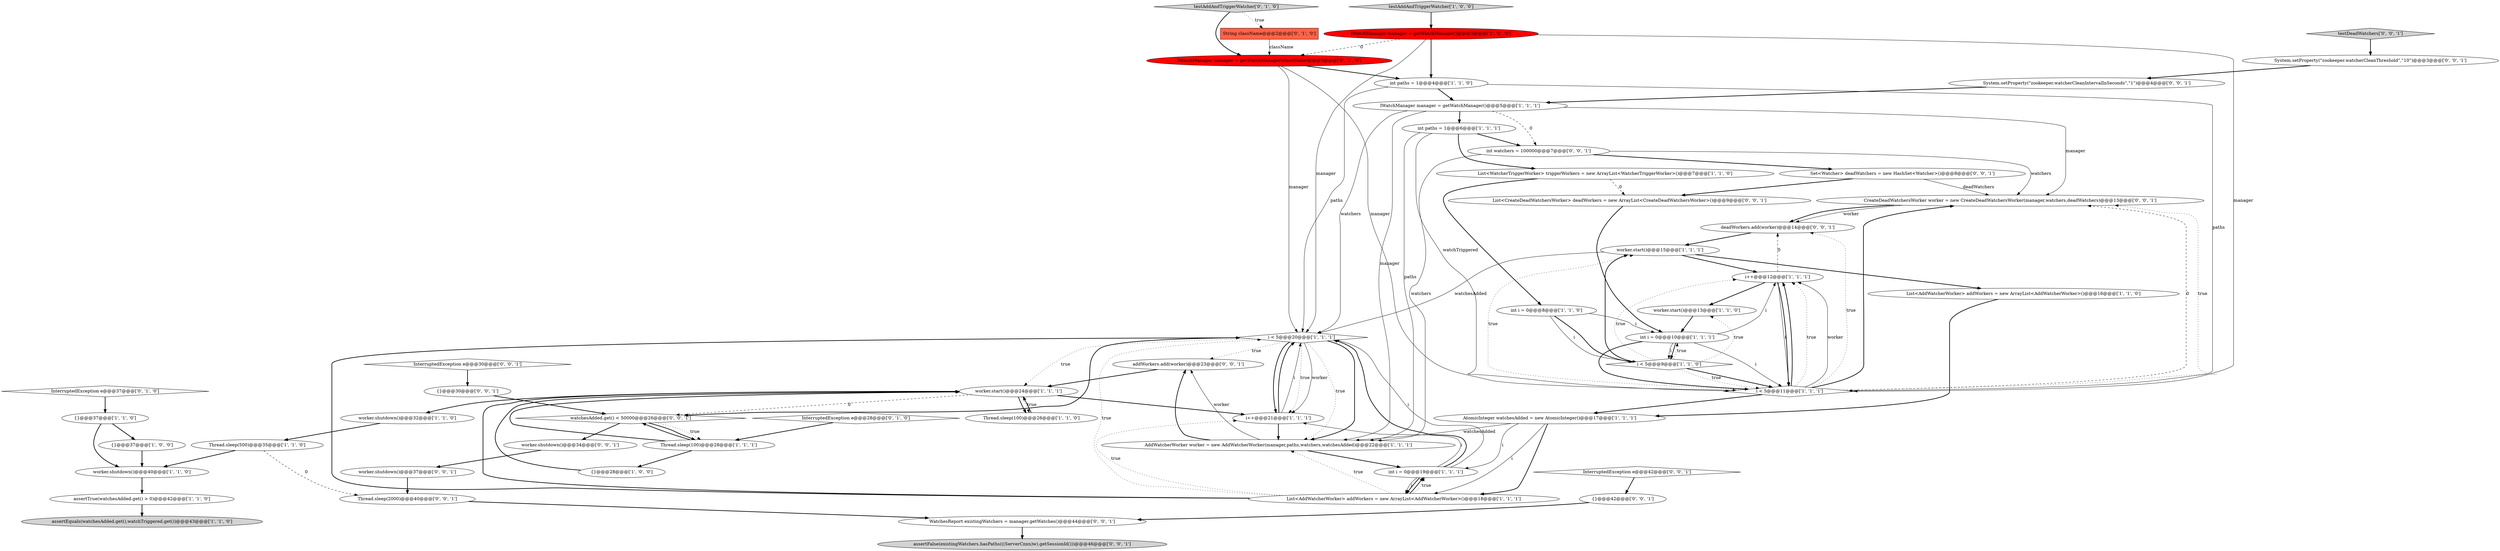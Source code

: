digraph {
36 [style = filled, label = "int watchers = 100000@@@7@@@['0', '0', '1']", fillcolor = white, shape = ellipse image = "AAA0AAABBB3BBB"];
42 [style = filled, label = "{}@@@42@@@['0', '0', '1']", fillcolor = white, shape = ellipse image = "AAA0AAABBB3BBB"];
48 [style = filled, label = "addWorkers.add(worker)@@@23@@@['0', '0', '1']", fillcolor = white, shape = ellipse image = "AAA0AAABBB3BBB"];
28 [style = filled, label = "i < 5@@@20@@@['1', '1', '1']", fillcolor = white, shape = diamond image = "AAA0AAABBB1BBB"];
14 [style = filled, label = "List<AddWatcherWorker> addWorkers = new ArrayList<AddWatcherWorker>()@@@18@@@['1', '1', '1']", fillcolor = white, shape = ellipse image = "AAA0AAABBB1BBB"];
24 [style = filled, label = "Thread.sleep(500)@@@35@@@['1', '1', '0']", fillcolor = white, shape = ellipse image = "AAA0AAABBB1BBB"];
7 [style = filled, label = "i < 5@@@11@@@['1', '1', '1']", fillcolor = white, shape = diamond image = "AAA0AAABBB1BBB"];
44 [style = filled, label = "testDeadWatchers['0', '0', '1']", fillcolor = lightgray, shape = diamond image = "AAA0AAABBB3BBB"];
54 [style = filled, label = "System.setProperty(\"zookeeper.watcherCleanIntervalInSeconds\",\"1\")@@@4@@@['0', '0', '1']", fillcolor = white, shape = ellipse image = "AAA0AAABBB3BBB"];
25 [style = filled, label = "i++@@@21@@@['1', '1', '1']", fillcolor = white, shape = ellipse image = "AAA0AAABBB1BBB"];
17 [style = filled, label = "worker.start()@@@13@@@['1', '1', '0']", fillcolor = white, shape = ellipse image = "AAA0AAABBB1BBB"];
32 [style = filled, label = "String className@@@2@@@['0', '1', '0']", fillcolor = tomato, shape = box image = "AAA1AAABBB2BBB"];
2 [style = filled, label = "{}@@@28@@@['1', '0', '0']", fillcolor = white, shape = ellipse image = "AAA0AAABBB1BBB"];
52 [style = filled, label = "Thread.sleep(2000)@@@40@@@['0', '0', '1']", fillcolor = white, shape = ellipse image = "AAA0AAABBB3BBB"];
26 [style = filled, label = "int i = 0@@@8@@@['1', '1', '0']", fillcolor = white, shape = ellipse image = "AAA0AAABBB1BBB"];
23 [style = filled, label = "worker.shutdown()@@@32@@@['1', '1', '0']", fillcolor = white, shape = ellipse image = "AAA0AAABBB1BBB"];
4 [style = filled, label = "List<WatcherTriggerWorker> triggerWorkers = new ArrayList<WatcherTriggerWorker>()@@@7@@@['1', '1', '0']", fillcolor = white, shape = ellipse image = "AAA0AAABBB1BBB"];
16 [style = filled, label = "AtomicInteger watchesAdded = new AtomicInteger()@@@17@@@['1', '1', '1']", fillcolor = white, shape = ellipse image = "AAA0AAABBB1BBB"];
34 [style = filled, label = "InterruptedException e@@@28@@@['0', '1', '0']", fillcolor = white, shape = diamond image = "AAA0AAABBB2BBB"];
11 [style = filled, label = "int i = 0@@@19@@@['1', '1', '1']", fillcolor = white, shape = ellipse image = "AAA0AAABBB1BBB"];
47 [style = filled, label = "System.setProperty(\"zookeeper.watcherCleanThreshold\",\"10\")@@@3@@@['0', '0', '1']", fillcolor = white, shape = ellipse image = "AAA0AAABBB3BBB"];
33 [style = filled, label = "IWatchManager manager = getWatchManager(className)@@@3@@@['0', '1', '0']", fillcolor = red, shape = ellipse image = "AAA1AAABBB2BBB"];
30 [style = filled, label = "testAddAndTriggerWatcher['1', '0', '0']", fillcolor = lightgray, shape = diamond image = "AAA0AAABBB1BBB"];
37 [style = filled, label = "WatchesReport existingWatchers = manager.getWatches()@@@44@@@['0', '0', '1']", fillcolor = white, shape = ellipse image = "AAA0AAABBB3BBB"];
31 [style = filled, label = "InterruptedException e@@@37@@@['0', '1', '0']", fillcolor = white, shape = diamond image = "AAA0AAABBB2BBB"];
43 [style = filled, label = "CreateDeadWatchersWorker worker = new CreateDeadWatchersWorker(manager,watchers,deadWatchers)@@@13@@@['0', '0', '1']", fillcolor = white, shape = ellipse image = "AAA0AAABBB3BBB"];
35 [style = filled, label = "testAddAndTriggerWatcher['0', '1', '0']", fillcolor = lightgray, shape = diamond image = "AAA0AAABBB2BBB"];
49 [style = filled, label = "List<CreateDeadWatchersWorker> deadWorkers = new ArrayList<CreateDeadWatchersWorker>()@@@9@@@['0', '0', '1']", fillcolor = white, shape = ellipse image = "AAA0AAABBB3BBB"];
9 [style = filled, label = "int paths = 1@@@6@@@['1', '1', '1']", fillcolor = white, shape = ellipse image = "AAA0AAABBB1BBB"];
0 [style = filled, label = "worker.start()@@@15@@@['1', '1', '1']", fillcolor = white, shape = ellipse image = "AAA0AAABBB1BBB"];
29 [style = filled, label = "{}@@@37@@@['1', '1', '0']", fillcolor = white, shape = ellipse image = "AAA0AAABBB1BBB"];
46 [style = filled, label = "InterruptedException e@@@42@@@['0', '0', '1']", fillcolor = white, shape = diamond image = "AAA0AAABBB3BBB"];
12 [style = filled, label = "Thread.sleep(100)@@@28@@@['1', '1', '1']", fillcolor = white, shape = ellipse image = "AAA0AAABBB1BBB"];
39 [style = filled, label = "Set<Watcher> deadWatchers = new HashSet<Watcher>()@@@8@@@['0', '0', '1']", fillcolor = white, shape = ellipse image = "AAA0AAABBB3BBB"];
5 [style = filled, label = "IWatchManager manager = getWatchManager()@@@3@@@['1', '0', '0']", fillcolor = red, shape = ellipse image = "AAA1AAABBB1BBB"];
21 [style = filled, label = "AddWatcherWorker worker = new AddWatcherWorker(manager,paths,watchers,watchesAdded)@@@22@@@['1', '1', '1']", fillcolor = white, shape = ellipse image = "AAA0AAABBB1BBB"];
41 [style = filled, label = "worker.shutdown()@@@34@@@['0', '0', '1']", fillcolor = white, shape = ellipse image = "AAA0AAABBB3BBB"];
51 [style = filled, label = "worker.shutdown()@@@37@@@['0', '0', '1']", fillcolor = white, shape = ellipse image = "AAA0AAABBB3BBB"];
13 [style = filled, label = "int paths = 1@@@4@@@['1', '1', '0']", fillcolor = white, shape = ellipse image = "AAA0AAABBB1BBB"];
40 [style = filled, label = "deadWorkers.add(worker)@@@14@@@['0', '0', '1']", fillcolor = white, shape = ellipse image = "AAA0AAABBB3BBB"];
8 [style = filled, label = "Thread.sleep(100)@@@26@@@['1', '1', '0']", fillcolor = white, shape = ellipse image = "AAA0AAABBB1BBB"];
22 [style = filled, label = "IWatchManager manager = getWatchManager()@@@5@@@['1', '1', '1']", fillcolor = white, shape = ellipse image = "AAA0AAABBB1BBB"];
45 [style = filled, label = "InterruptedException e@@@30@@@['0', '0', '1']", fillcolor = white, shape = diamond image = "AAA0AAABBB3BBB"];
1 [style = filled, label = "i++@@@12@@@['1', '1', '1']", fillcolor = white, shape = ellipse image = "AAA0AAABBB1BBB"];
15 [style = filled, label = "worker.start()@@@24@@@['1', '1', '1']", fillcolor = white, shape = ellipse image = "AAA0AAABBB1BBB"];
3 [style = filled, label = "assertEquals(watchesAdded.get(),watchTriggered.get())@@@43@@@['1', '1', '0']", fillcolor = lightgray, shape = ellipse image = "AAA0AAABBB1BBB"];
50 [style = filled, label = "{}@@@30@@@['0', '0', '1']", fillcolor = white, shape = ellipse image = "AAA0AAABBB3BBB"];
6 [style = filled, label = "worker.shutdown()@@@40@@@['1', '1', '0']", fillcolor = white, shape = ellipse image = "AAA0AAABBB1BBB"];
10 [style = filled, label = "List<AddWatcherWorker> addWorkers = new ArrayList<AddWatcherWorker>()@@@16@@@['1', '1', '0']", fillcolor = white, shape = ellipse image = "AAA0AAABBB1BBB"];
38 [style = filled, label = "assertFalse(existingWatchers.hasPaths(((ServerCnxn)w).getSessionId()))@@@46@@@['0', '0', '1']", fillcolor = lightgray, shape = ellipse image = "AAA0AAABBB3BBB"];
18 [style = filled, label = "i < 5@@@9@@@['1', '1', '0']", fillcolor = white, shape = diamond image = "AAA0AAABBB1BBB"];
20 [style = filled, label = "assertTrue(watchesAdded.get() > 0)@@@42@@@['1', '1', '0']", fillcolor = white, shape = ellipse image = "AAA0AAABBB1BBB"];
27 [style = filled, label = "{}@@@37@@@['1', '0', '0']", fillcolor = white, shape = ellipse image = "AAA0AAABBB1BBB"];
19 [style = filled, label = "int i = 0@@@10@@@['1', '1', '1']", fillcolor = white, shape = ellipse image = "AAA0AAABBB1BBB"];
53 [style = filled, label = "watchesAdded.get() < 50000@@@26@@@['0', '0', '1']", fillcolor = white, shape = diamond image = "AAA0AAABBB3BBB"];
22->36 [style = dashed, label="0"];
12->53 [style = bold, label=""];
11->14 [style = bold, label=""];
28->21 [style = dotted, label="true"];
15->25 [style = bold, label=""];
28->25 [style = dotted, label="true"];
28->15 [style = dotted, label="true"];
21->48 [style = bold, label=""];
14->28 [style = bold, label=""];
11->25 [style = solid, label="i"];
1->40 [style = dashed, label="0"];
43->40 [style = bold, label=""];
29->6 [style = bold, label=""];
12->2 [style = bold, label=""];
16->11 [style = solid, label="i"];
28->21 [style = bold, label=""];
14->21 [style = dotted, label="true"];
15->8 [style = dotted, label="true"];
5->28 [style = solid, label="manager"];
37->38 [style = bold, label=""];
39->49 [style = bold, label=""];
2->15 [style = bold, label=""];
7->16 [style = bold, label=""];
53->41 [style = bold, label=""];
28->25 [style = solid, label="worker"];
24->52 [style = dashed, label="0"];
7->43 [style = bold, label=""];
28->25 [style = bold, label=""];
16->14 [style = bold, label=""];
14->11 [style = dotted, label="true"];
13->22 [style = bold, label=""];
32->33 [style = solid, label="className"];
43->40 [style = solid, label="worker"];
15->53 [style = dashed, label="0"];
7->1 [style = dotted, label="true"];
25->28 [style = solid, label="i"];
44->47 [style = bold, label=""];
14->11 [style = bold, label=""];
18->0 [style = bold, label=""];
9->7 [style = solid, label="watchTriggered"];
25->21 [style = bold, label=""];
26->19 [style = solid, label="i"];
11->28 [style = bold, label=""];
46->42 [style = bold, label=""];
22->21 [style = solid, label="manager"];
19->18 [style = bold, label=""];
25->28 [style = bold, label=""];
7->1 [style = bold, label=""];
21->48 [style = solid, label="worker"];
52->37 [style = bold, label=""];
7->40 [style = dotted, label="true"];
22->9 [style = bold, label=""];
22->43 [style = solid, label="manager"];
40->0 [style = bold, label=""];
33->28 [style = solid, label="manager"];
7->43 [style = dashed, label="0"];
31->29 [style = bold, label=""];
4->49 [style = dashed, label="0"];
20->3 [style = bold, label=""];
33->13 [style = bold, label=""];
13->28 [style = solid, label="paths"];
1->17 [style = bold, label=""];
29->27 [style = bold, label=""];
0->28 [style = solid, label="watchesAdded"];
47->54 [style = bold, label=""];
21->11 [style = bold, label=""];
14->25 [style = dotted, label="true"];
5->33 [style = dashed, label="0"];
14->15 [style = bold, label=""];
7->1 [style = solid, label="worker"];
18->17 [style = dotted, label="true"];
18->7 [style = bold, label=""];
26->18 [style = solid, label="i"];
42->37 [style = bold, label=""];
18->7 [style = dotted, label="true"];
8->15 [style = bold, label=""];
18->1 [style = dotted, label="true"];
18->19 [style = dotted, label="true"];
51->52 [style = bold, label=""];
19->7 [style = solid, label="i"];
7->0 [style = dotted, label="true"];
53->12 [style = dotted, label="true"];
54->22 [style = bold, label=""];
1->7 [style = bold, label=""];
39->43 [style = solid, label="deadWatchers"];
36->39 [style = bold, label=""];
36->43 [style = solid, label="watchers"];
6->20 [style = bold, label=""];
19->1 [style = solid, label="i"];
10->16 [style = bold, label=""];
9->21 [style = solid, label="paths"];
30->5 [style = bold, label=""];
19->18 [style = solid, label="i"];
14->28 [style = dotted, label="true"];
0->1 [style = bold, label=""];
5->13 [style = bold, label=""];
49->19 [style = bold, label=""];
11->14 [style = solid, label="i"];
33->7 [style = solid, label="manager"];
36->21 [style = solid, label="watchers"];
22->28 [style = solid, label="watchers"];
15->8 [style = bold, label=""];
53->12 [style = bold, label=""];
13->7 [style = solid, label="paths"];
9->36 [style = bold, label=""];
15->23 [style = bold, label=""];
28->53 [style = bold, label=""];
9->4 [style = bold, label=""];
12->15 [style = bold, label=""];
35->33 [style = bold, label=""];
4->26 [style = bold, label=""];
5->7 [style = solid, label="manager"];
28->48 [style = dotted, label="true"];
34->12 [style = bold, label=""];
16->21 [style = solid, label="watchesAdded"];
17->19 [style = bold, label=""];
27->6 [style = bold, label=""];
0->10 [style = bold, label=""];
23->24 [style = bold, label=""];
16->14 [style = solid, label="i"];
45->50 [style = bold, label=""];
41->51 [style = bold, label=""];
48->15 [style = bold, label=""];
24->6 [style = bold, label=""];
7->43 [style = dotted, label="true"];
19->7 [style = bold, label=""];
50->53 [style = bold, label=""];
1->7 [style = solid, label="i"];
11->28 [style = solid, label="i"];
26->18 [style = bold, label=""];
35->32 [style = dotted, label="true"];
}

